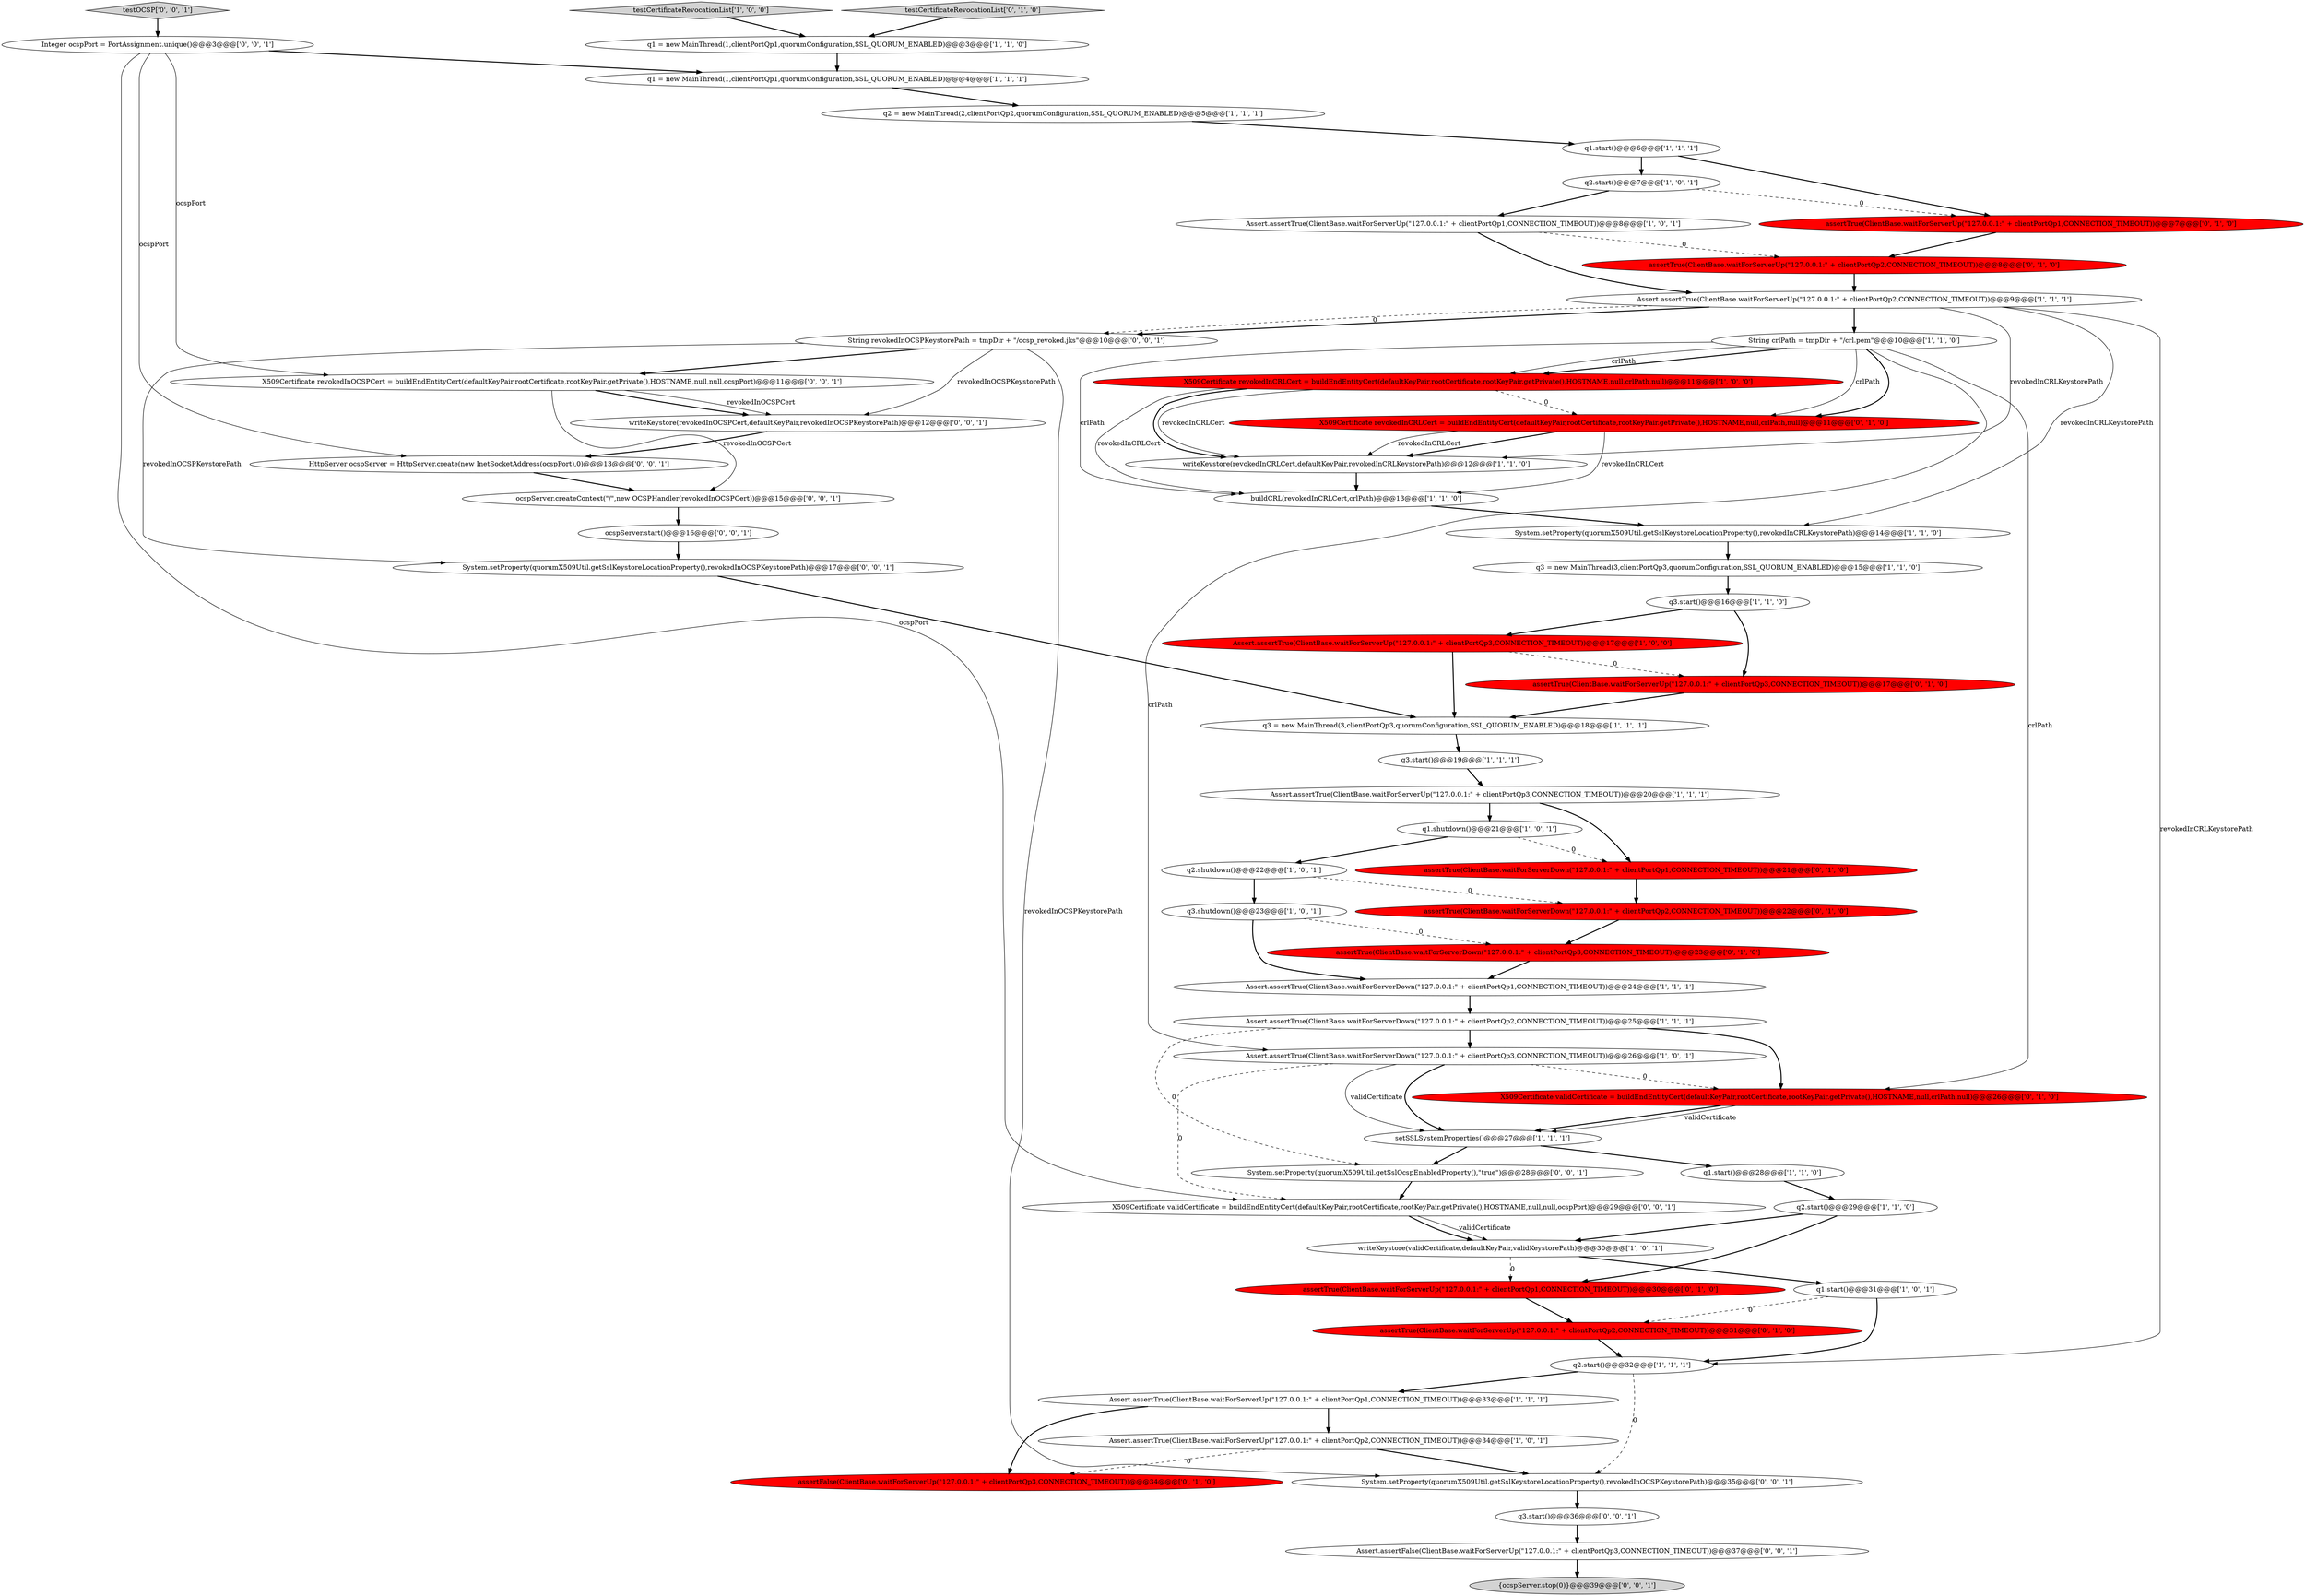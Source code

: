 digraph {
43 [style = filled, label = "testCertificateRevocationList['0', '1', '0']", fillcolor = lightgray, shape = diamond image = "AAA0AAABBB2BBB"];
34 [style = filled, label = "assertTrue(ClientBase.waitForServerUp(\"127.0.0.1:\" + clientPortQp1,CONNECTION_TIMEOUT))@@@30@@@['0', '1', '0']", fillcolor = red, shape = ellipse image = "AAA1AAABBB2BBB"];
26 [style = filled, label = "Assert.assertTrue(ClientBase.waitForServerUp(\"127.0.0.1:\" + clientPortQp2,CONNECTION_TIMEOUT))@@@34@@@['1', '0', '1']", fillcolor = white, shape = ellipse image = "AAA0AAABBB1BBB"];
53 [style = filled, label = "Integer ocspPort = PortAssignment.unique()@@@3@@@['0', '0', '1']", fillcolor = white, shape = ellipse image = "AAA0AAABBB3BBB"];
27 [style = filled, label = "Assert.assertTrue(ClientBase.waitForServerUp(\"127.0.0.1:\" + clientPortQp3,CONNECTION_TIMEOUT))@@@17@@@['1', '0', '0']", fillcolor = red, shape = ellipse image = "AAA1AAABBB1BBB"];
35 [style = filled, label = "assertTrue(ClientBase.waitForServerUp(\"127.0.0.1:\" + clientPortQp2,CONNECTION_TIMEOUT))@@@31@@@['0', '1', '0']", fillcolor = red, shape = ellipse image = "AAA1AAABBB2BBB"];
56 [style = filled, label = "String revokedInOCSPKeystorePath = tmpDir + \"/ocsp_revoked.jks\"@@@10@@@['0', '0', '1']", fillcolor = white, shape = ellipse image = "AAA0AAABBB3BBB"];
29 [style = filled, label = "writeKeystore(revokedInCRLCert,defaultKeyPair,revokedInCRLKeystorePath)@@@12@@@['1', '1', '0']", fillcolor = white, shape = ellipse image = "AAA0AAABBB1BBB"];
31 [style = filled, label = "q2.start()@@@7@@@['1', '0', '1']", fillcolor = white, shape = ellipse image = "AAA0AAABBB1BBB"];
11 [style = filled, label = "setSSLSystemProperties()@@@27@@@['1', '1', '1']", fillcolor = white, shape = ellipse image = "AAA0AAABBB1BBB"];
30 [style = filled, label = "Assert.assertTrue(ClientBase.waitForServerUp(\"127.0.0.1:\" + clientPortQp3,CONNECTION_TIMEOUT))@@@20@@@['1', '1', '1']", fillcolor = white, shape = ellipse image = "AAA0AAABBB1BBB"];
22 [style = filled, label = "Assert.assertTrue(ClientBase.waitForServerUp(\"127.0.0.1:\" + clientPortQp1,CONNECTION_TIMEOUT))@@@8@@@['1', '0', '1']", fillcolor = white, shape = ellipse image = "AAA0AAABBB1BBB"];
51 [style = filled, label = "X509Certificate validCertificate = buildEndEntityCert(defaultKeyPair,rootCertificate,rootKeyPair.getPrivate(),HOSTNAME,null,null,ocspPort)@@@29@@@['0', '0', '1']", fillcolor = white, shape = ellipse image = "AAA0AAABBB3BBB"];
2 [style = filled, label = "q3.start()@@@19@@@['1', '1', '1']", fillcolor = white, shape = ellipse image = "AAA0AAABBB1BBB"];
28 [style = filled, label = "q3.start()@@@16@@@['1', '1', '0']", fillcolor = white, shape = ellipse image = "AAA0AAABBB1BBB"];
7 [style = filled, label = "q3 = new MainThread(3,clientPortQp3,quorumConfiguration,SSL_QUORUM_ENABLED)@@@15@@@['1', '1', '0']", fillcolor = white, shape = ellipse image = "AAA0AAABBB1BBB"];
0 [style = filled, label = "buildCRL(revokedInCRLCert,crlPath)@@@13@@@['1', '1', '0']", fillcolor = white, shape = ellipse image = "AAA0AAABBB1BBB"];
36 [style = filled, label = "X509Certificate validCertificate = buildEndEntityCert(defaultKeyPair,rootCertificate,rootKeyPair.getPrivate(),HOSTNAME,null,crlPath,null)@@@26@@@['0', '1', '0']", fillcolor = red, shape = ellipse image = "AAA1AAABBB2BBB"];
14 [style = filled, label = "q1.shutdown()@@@21@@@['1', '0', '1']", fillcolor = white, shape = ellipse image = "AAA0AAABBB1BBB"];
18 [style = filled, label = "Assert.assertTrue(ClientBase.waitForServerDown(\"127.0.0.1:\" + clientPortQp3,CONNECTION_TIMEOUT))@@@26@@@['1', '0', '1']", fillcolor = white, shape = ellipse image = "AAA0AAABBB1BBB"];
46 [style = filled, label = "writeKeystore(revokedInOCSPCert,defaultKeyPair,revokedInOCSPKeystorePath)@@@12@@@['0', '0', '1']", fillcolor = white, shape = ellipse image = "AAA0AAABBB3BBB"];
58 [style = filled, label = "{ocspServer.stop(0)}@@@39@@@['0', '0', '1']", fillcolor = lightgray, shape = ellipse image = "AAA0AAABBB3BBB"];
9 [style = filled, label = "q1.start()@@@31@@@['1', '0', '1']", fillcolor = white, shape = ellipse image = "AAA0AAABBB1BBB"];
54 [style = filled, label = "System.setProperty(quorumX509Util.getSslKeystoreLocationProperty(),revokedInOCSPKeystorePath)@@@35@@@['0', '0', '1']", fillcolor = white, shape = ellipse image = "AAA0AAABBB3BBB"];
13 [style = filled, label = "q2.start()@@@32@@@['1', '1', '1']", fillcolor = white, shape = ellipse image = "AAA0AAABBB1BBB"];
59 [style = filled, label = "testOCSP['0', '0', '1']", fillcolor = lightgray, shape = diamond image = "AAA0AAABBB3BBB"];
19 [style = filled, label = "System.setProperty(quorumX509Util.getSslKeystoreLocationProperty(),revokedInCRLKeystorePath)@@@14@@@['1', '1', '0']", fillcolor = white, shape = ellipse image = "AAA0AAABBB1BBB"];
21 [style = filled, label = "testCertificateRevocationList['1', '0', '0']", fillcolor = lightgray, shape = diamond image = "AAA0AAABBB1BBB"];
32 [style = filled, label = "q1.start()@@@6@@@['1', '1', '1']", fillcolor = white, shape = ellipse image = "AAA0AAABBB1BBB"];
40 [style = filled, label = "assertTrue(ClientBase.waitForServerDown(\"127.0.0.1:\" + clientPortQp1,CONNECTION_TIMEOUT))@@@21@@@['0', '1', '0']", fillcolor = red, shape = ellipse image = "AAA1AAABBB2BBB"];
12 [style = filled, label = "q2.start()@@@29@@@['1', '1', '0']", fillcolor = white, shape = ellipse image = "AAA0AAABBB1BBB"];
50 [style = filled, label = "ocspServer.start()@@@16@@@['0', '0', '1']", fillcolor = white, shape = ellipse image = "AAA0AAABBB3BBB"];
24 [style = filled, label = "Assert.assertTrue(ClientBase.waitForServerUp(\"127.0.0.1:\" + clientPortQp1,CONNECTION_TIMEOUT))@@@33@@@['1', '1', '1']", fillcolor = white, shape = ellipse image = "AAA0AAABBB1BBB"];
8 [style = filled, label = "q1 = new MainThread(1,clientPortQp1,quorumConfiguration,SSL_QUORUM_ENABLED)@@@4@@@['1', '1', '1']", fillcolor = white, shape = ellipse image = "AAA0AAABBB1BBB"];
39 [style = filled, label = "assertTrue(ClientBase.waitForServerDown(\"127.0.0.1:\" + clientPortQp3,CONNECTION_TIMEOUT))@@@23@@@['0', '1', '0']", fillcolor = red, shape = ellipse image = "AAA1AAABBB2BBB"];
10 [style = filled, label = "q1.start()@@@28@@@['1', '1', '0']", fillcolor = white, shape = ellipse image = "AAA0AAABBB1BBB"];
49 [style = filled, label = "ocspServer.createContext(\"/\",new OCSPHandler(revokedInOCSPCert))@@@15@@@['0', '0', '1']", fillcolor = white, shape = ellipse image = "AAA0AAABBB3BBB"];
48 [style = filled, label = "Assert.assertFalse(ClientBase.waitForServerUp(\"127.0.0.1:\" + clientPortQp3,CONNECTION_TIMEOUT))@@@37@@@['0', '0', '1']", fillcolor = white, shape = ellipse image = "AAA0AAABBB3BBB"];
47 [style = filled, label = "System.setProperty(quorumX509Util.getSslOcspEnabledProperty(),\"true\")@@@28@@@['0', '0', '1']", fillcolor = white, shape = ellipse image = "AAA0AAABBB3BBB"];
1 [style = filled, label = "q2.shutdown()@@@22@@@['1', '0', '1']", fillcolor = white, shape = ellipse image = "AAA0AAABBB1BBB"];
37 [style = filled, label = "X509Certificate revokedInCRLCert = buildEndEntityCert(defaultKeyPair,rootCertificate,rootKeyPair.getPrivate(),HOSTNAME,null,crlPath,null)@@@11@@@['0', '1', '0']", fillcolor = red, shape = ellipse image = "AAA1AAABBB2BBB"];
3 [style = filled, label = "Assert.assertTrue(ClientBase.waitForServerDown(\"127.0.0.1:\" + clientPortQp2,CONNECTION_TIMEOUT))@@@25@@@['1', '1', '1']", fillcolor = white, shape = ellipse image = "AAA0AAABBB1BBB"];
15 [style = filled, label = "q3 = new MainThread(3,clientPortQp3,quorumConfiguration,SSL_QUORUM_ENABLED)@@@18@@@['1', '1', '1']", fillcolor = white, shape = ellipse image = "AAA0AAABBB1BBB"];
16 [style = filled, label = "Assert.assertTrue(ClientBase.waitForServerUp(\"127.0.0.1:\" + clientPortQp2,CONNECTION_TIMEOUT))@@@9@@@['1', '1', '1']", fillcolor = white, shape = ellipse image = "AAA0AAABBB1BBB"];
4 [style = filled, label = "Assert.assertTrue(ClientBase.waitForServerDown(\"127.0.0.1:\" + clientPortQp1,CONNECTION_TIMEOUT))@@@24@@@['1', '1', '1']", fillcolor = white, shape = ellipse image = "AAA0AAABBB1BBB"];
41 [style = filled, label = "assertTrue(ClientBase.waitForServerUp(\"127.0.0.1:\" + clientPortQp1,CONNECTION_TIMEOUT))@@@7@@@['0', '1', '0']", fillcolor = red, shape = ellipse image = "AAA1AAABBB2BBB"];
38 [style = filled, label = "assertFalse(ClientBase.waitForServerUp(\"127.0.0.1:\" + clientPortQp3,CONNECTION_TIMEOUT))@@@34@@@['0', '1', '0']", fillcolor = red, shape = ellipse image = "AAA1AAABBB2BBB"];
5 [style = filled, label = "q3.shutdown()@@@23@@@['1', '0', '1']", fillcolor = white, shape = ellipse image = "AAA0AAABBB1BBB"];
23 [style = filled, label = "q1 = new MainThread(1,clientPortQp1,quorumConfiguration,SSL_QUORUM_ENABLED)@@@3@@@['1', '1', '0']", fillcolor = white, shape = ellipse image = "AAA0AAABBB1BBB"];
6 [style = filled, label = "q2 = new MainThread(2,clientPortQp2,quorumConfiguration,SSL_QUORUM_ENABLED)@@@5@@@['1', '1', '1']", fillcolor = white, shape = ellipse image = "AAA0AAABBB1BBB"];
17 [style = filled, label = "X509Certificate revokedInCRLCert = buildEndEntityCert(defaultKeyPair,rootCertificate,rootKeyPair.getPrivate(),HOSTNAME,null,crlPath,null)@@@11@@@['1', '0', '0']", fillcolor = red, shape = ellipse image = "AAA1AAABBB1BBB"];
44 [style = filled, label = "assertTrue(ClientBase.waitForServerUp(\"127.0.0.1:\" + clientPortQp2,CONNECTION_TIMEOUT))@@@8@@@['0', '1', '0']", fillcolor = red, shape = ellipse image = "AAA1AAABBB2BBB"];
20 [style = filled, label = "writeKeystore(validCertificate,defaultKeyPair,validKeystorePath)@@@30@@@['1', '0', '1']", fillcolor = white, shape = ellipse image = "AAA0AAABBB1BBB"];
42 [style = filled, label = "assertTrue(ClientBase.waitForServerUp(\"127.0.0.1:\" + clientPortQp3,CONNECTION_TIMEOUT))@@@17@@@['0', '1', '0']", fillcolor = red, shape = ellipse image = "AAA1AAABBB2BBB"];
57 [style = filled, label = "X509Certificate revokedInOCSPCert = buildEndEntityCert(defaultKeyPair,rootCertificate,rootKeyPair.getPrivate(),HOSTNAME,null,null,ocspPort)@@@11@@@['0', '0', '1']", fillcolor = white, shape = ellipse image = "AAA0AAABBB3BBB"];
52 [style = filled, label = "q3.start()@@@36@@@['0', '0', '1']", fillcolor = white, shape = ellipse image = "AAA0AAABBB3BBB"];
33 [style = filled, label = "assertTrue(ClientBase.waitForServerDown(\"127.0.0.1:\" + clientPortQp2,CONNECTION_TIMEOUT))@@@22@@@['0', '1', '0']", fillcolor = red, shape = ellipse image = "AAA1AAABBB2BBB"];
45 [style = filled, label = "HttpServer ocspServer = HttpServer.create(new InetSocketAddress(ocspPort),0)@@@13@@@['0', '0', '1']", fillcolor = white, shape = ellipse image = "AAA0AAABBB3BBB"];
25 [style = filled, label = "String crlPath = tmpDir + \"/crl.pem\"@@@10@@@['1', '1', '0']", fillcolor = white, shape = ellipse image = "AAA0AAABBB1BBB"];
55 [style = filled, label = "System.setProperty(quorumX509Util.getSslKeystoreLocationProperty(),revokedInOCSPKeystorePath)@@@17@@@['0', '0', '1']", fillcolor = white, shape = ellipse image = "AAA0AAABBB3BBB"];
1->5 [style = bold, label=""];
22->44 [style = dashed, label="0"];
26->38 [style = dashed, label="0"];
20->9 [style = bold, label=""];
51->20 [style = solid, label="validCertificate"];
29->0 [style = bold, label=""];
8->6 [style = bold, label=""];
31->41 [style = dashed, label="0"];
25->36 [style = solid, label="crlPath"];
43->23 [style = bold, label=""];
36->11 [style = bold, label=""];
27->15 [style = bold, label=""];
3->18 [style = bold, label=""];
3->36 [style = bold, label=""];
57->46 [style = solid, label="revokedInOCSPCert"];
10->12 [style = bold, label=""];
50->55 [style = bold, label=""];
47->51 [style = bold, label=""];
53->45 [style = solid, label="ocspPort"];
30->14 [style = bold, label=""];
30->40 [style = bold, label=""];
25->18 [style = solid, label="crlPath"];
28->42 [style = bold, label=""];
42->15 [style = bold, label=""];
25->0 [style = solid, label="crlPath"];
57->46 [style = bold, label=""];
6->32 [style = bold, label=""];
36->11 [style = solid, label="validCertificate"];
54->52 [style = bold, label=""];
4->3 [style = bold, label=""];
0->19 [style = bold, label=""];
16->56 [style = bold, label=""];
18->11 [style = bold, label=""];
37->0 [style = solid, label="revokedInCRLCert"];
37->29 [style = bold, label=""];
5->39 [style = dashed, label="0"];
24->38 [style = bold, label=""];
56->57 [style = bold, label=""];
23->8 [style = bold, label=""];
17->0 [style = solid, label="revokedInCRLCert"];
39->4 [style = bold, label=""];
53->57 [style = solid, label="ocspPort"];
16->19 [style = solid, label="revokedInCRLKeystorePath"];
44->16 [style = bold, label=""];
20->34 [style = dashed, label="0"];
25->37 [style = bold, label=""];
52->48 [style = bold, label=""];
34->35 [style = bold, label=""];
32->31 [style = bold, label=""];
14->40 [style = dashed, label="0"];
21->23 [style = bold, label=""];
18->51 [style = dashed, label="0"];
1->33 [style = dashed, label="0"];
48->58 [style = bold, label=""];
13->24 [style = bold, label=""];
22->16 [style = bold, label=""];
53->51 [style = solid, label="ocspPort"];
12->20 [style = bold, label=""];
25->37 [style = solid, label="crlPath"];
37->29 [style = solid, label="revokedInCRLCert"];
25->17 [style = bold, label=""];
51->20 [style = bold, label=""];
27->42 [style = dashed, label="0"];
49->50 [style = bold, label=""];
59->53 [style = bold, label=""];
9->35 [style = dashed, label="0"];
56->55 [style = solid, label="revokedInOCSPKeystorePath"];
24->26 [style = bold, label=""];
40->33 [style = bold, label=""];
16->29 [style = solid, label="revokedInCRLKeystorePath"];
26->54 [style = bold, label=""];
7->28 [style = bold, label=""];
11->10 [style = bold, label=""];
18->36 [style = dashed, label="0"];
5->4 [style = bold, label=""];
11->47 [style = bold, label=""];
55->15 [style = bold, label=""];
53->8 [style = bold, label=""];
32->41 [style = bold, label=""];
13->54 [style = dashed, label="0"];
57->49 [style = solid, label="revokedInOCSPCert"];
15->2 [style = bold, label=""];
56->54 [style = solid, label="revokedInOCSPKeystorePath"];
31->22 [style = bold, label=""];
25->17 [style = solid, label="crlPath"];
45->49 [style = bold, label=""];
16->13 [style = solid, label="revokedInCRLKeystorePath"];
16->25 [style = bold, label=""];
12->34 [style = bold, label=""];
56->46 [style = solid, label="revokedInOCSPKeystorePath"];
14->1 [style = bold, label=""];
18->11 [style = solid, label="validCertificate"];
16->56 [style = dashed, label="0"];
33->39 [style = bold, label=""];
46->45 [style = bold, label=""];
17->29 [style = solid, label="revokedInCRLCert"];
17->37 [style = dashed, label="0"];
28->27 [style = bold, label=""];
2->30 [style = bold, label=""];
35->13 [style = bold, label=""];
17->29 [style = bold, label=""];
41->44 [style = bold, label=""];
19->7 [style = bold, label=""];
9->13 [style = bold, label=""];
3->47 [style = dashed, label="0"];
}

